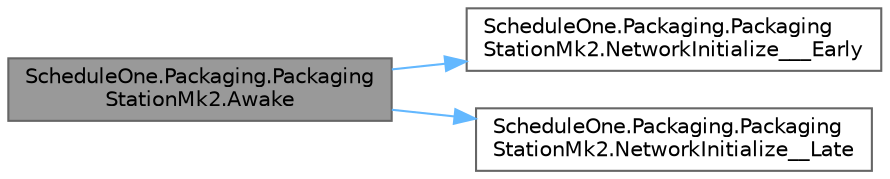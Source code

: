 digraph "ScheduleOne.Packaging.PackagingStationMk2.Awake"
{
 // LATEX_PDF_SIZE
  bgcolor="transparent";
  edge [fontname=Helvetica,fontsize=10,labelfontname=Helvetica,labelfontsize=10];
  node [fontname=Helvetica,fontsize=10,shape=box,height=0.2,width=0.4];
  rankdir="LR";
  Node1 [id="Node000001",label="ScheduleOne.Packaging.Packaging\lStationMk2.Awake",height=0.2,width=0.4,color="gray40", fillcolor="grey60", style="filled", fontcolor="black",tooltip=" "];
  Node1 -> Node2 [id="edge1_Node000001_Node000002",color="steelblue1",style="solid",tooltip=" "];
  Node2 [id="Node000002",label="ScheduleOne.Packaging.Packaging\lStationMk2.NetworkInitialize___Early",height=0.2,width=0.4,color="grey40", fillcolor="white", style="filled",URL="$class_schedule_one_1_1_packaging_1_1_packaging_station_mk2.html#a5ecf2efdc37c867a4b13502d41190964",tooltip=" "];
  Node1 -> Node3 [id="edge2_Node000001_Node000003",color="steelblue1",style="solid",tooltip=" "];
  Node3 [id="Node000003",label="ScheduleOne.Packaging.Packaging\lStationMk2.NetworkInitialize__Late",height=0.2,width=0.4,color="grey40", fillcolor="white", style="filled",URL="$class_schedule_one_1_1_packaging_1_1_packaging_station_mk2.html#ae4e2a7a991e5f1fb44946c5ee29a2cc4",tooltip=" "];
}
